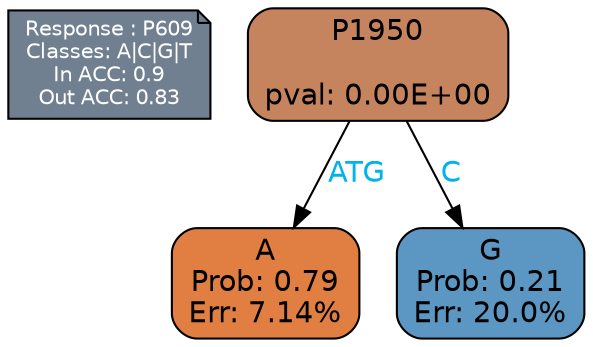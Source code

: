 digraph Tree {
node [shape=box, style="filled, rounded", color="black", fontname=helvetica] ;
graph [ranksep=equally, splines=polylines, bgcolor=transparent, dpi=600] ;
edge [fontname=helvetica] ;
LEGEND [label="Response : P609
Classes: A|C|G|T
In ACC: 0.9
Out ACC: 0.83
",shape=note,align=left,style=filled,fillcolor="slategray",fontcolor="white",fontsize=10];1 [label="P1950

pval: 0.00E+00", fillcolor="#c5845d"] ;
2 [label="A
Prob: 0.79
Err: 7.14%", fillcolor="#e17e42"] ;
3 [label="G
Prob: 0.21
Err: 20.0%", fillcolor="#5b97c2"] ;
1 -> 2 [label="ATG",fontcolor=deepskyblue2] ;
1 -> 3 [label="C",fontcolor=deepskyblue2] ;
{rank = same; 2;3;}{rank = same; LEGEND;1;}}